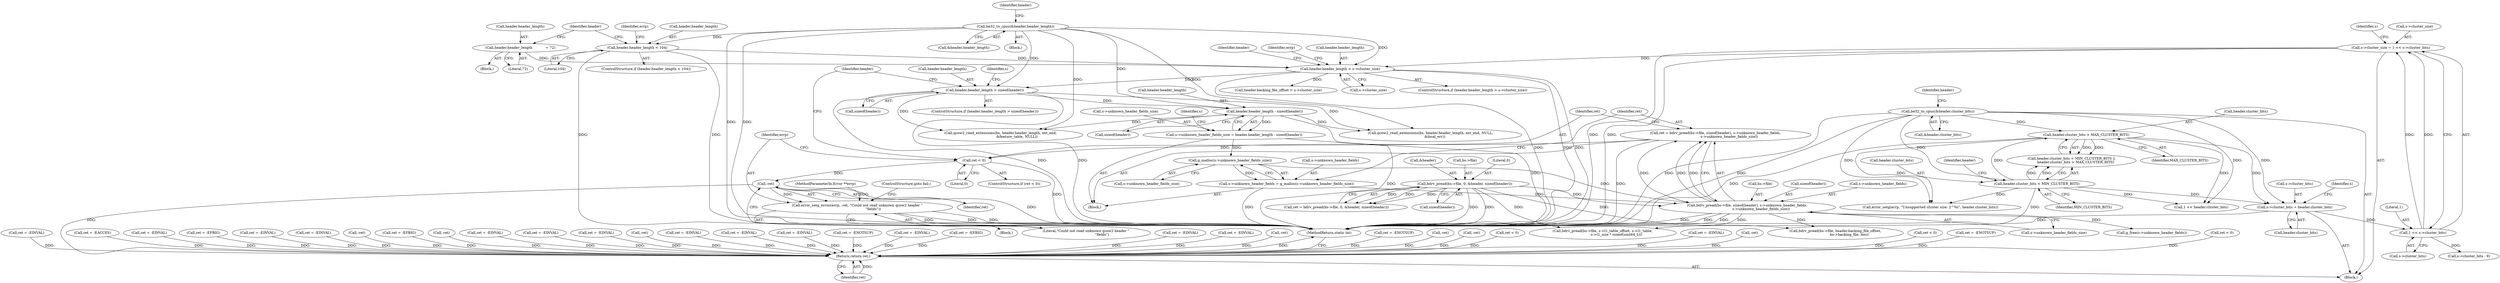 digraph "0_qemu_6a83f8b5bec6f59e56cc49bd49e4c3f8f805d56f_0@API" {
"1000454" [label="(Call,ret = bdrv_pread(bs->file, sizeof(header), s->unknown_header_fields,\n                         s->unknown_header_fields_size))"];
"1000456" [label="(Call,bdrv_pread(bs->file, sizeof(header), s->unknown_header_fields,\n                         s->unknown_header_fields_size))"];
"1000154" [label="(Call,bdrv_pread(bs->file, 0, &header, sizeof(header)))"];
"1000446" [label="(Call,s->unknown_header_fields = g_malloc(s->unknown_header_fields_size))"];
"1000450" [label="(Call,g_malloc(s->unknown_header_fields_size))"];
"1000436" [label="(Call,s->unknown_header_fields_size = header.header_length - sizeof(header))"];
"1000440" [label="(Call,header.header_length - sizeof(header))"];
"1000391" [label="(Call,be32_to_cpus(&header.header_length))"];
"1000429" [label="(Call,header.header_length > sizeof(header))"];
"1000412" [label="(Call,header.header_length > s->cluster_size)"];
"1000364" [label="(Call,header.header_length            = 72)"];
"1000397" [label="(Call,header.header_length < 104)"];
"1000317" [label="(Call,s->cluster_size = 1 << s->cluster_bits)"];
"1000321" [label="(Call,1 << s->cluster_bits)"];
"1000310" [label="(Call,s->cluster_bits = header.cluster_bits)"];
"1000293" [label="(Call,header.cluster_bits > MAX_CLUSTER_BITS)"];
"1000199" [label="(Call,be32_to_cpus(&header.cluster_bits))"];
"1000288" [label="(Call,header.cluster_bits < MIN_CLUSTER_BITS)"];
"1000469" [label="(Call,ret < 0)"];
"1000475" [label="(Call,-ret)"];
"1000473" [label="(Call,error_setg_errno(errp, -ret, \"Could not read unknown qcow2 header \"\n                             \"fields\"))"];
"1001481" [label="(Return,return ret;)"];
"1000423" [label="(Call,ret = -EINVAL)"];
"1000780" [label="(Call,ret = -EINVAL)"];
"1000274" [label="(Call,ret = -ENOTSUP)"];
"1000249" [label="(Call,ret = -EINVAL)"];
"1000478" [label="(ControlStructure,goto fail;)"];
"1000161" [label="(Call,sizeof(header))"];
"1000392" [label="(Call,&header.header_length)"];
"1000816" [label="(Call,ret = -EFBIG)"];
"1000482" [label="(Identifier,header)"];
"1000448" [label="(Identifier,s)"];
"1000199" [label="(Call,be32_to_cpus(&header.cluster_bits))"];
"1001056" [label="(Call,ret = -EINVAL)"];
"1000406" [label="(Call,ret = -EINVAL)"];
"1000297" [label="(Identifier,MAX_CLUSTER_BITS)"];
"1000435" [label="(Block,)"];
"1001185" [label="(Call,-ret)"];
"1000125" [label="(MethodParameterIn,Error **errp)"];
"1000437" [label="(Call,s->unknown_header_fields_size)"];
"1000292" [label="(Identifier,MIN_CLUSTER_BITS)"];
"1000473" [label="(Call,error_setg_errno(errp, -ret, \"Could not read unknown qcow2 header \"\n                             \"fields\"))"];
"1001481" [label="(Return,return ret;)"];
"1000154" [label="(Call,bdrv_pread(bs->file, 0, &header, sizeof(header)))"];
"1000391" [label="(Call,be32_to_cpus(&header.header_length))"];
"1000440" [label="(Call,header.header_length - sizeof(header))"];
"1000396" [label="(ControlStructure,if (header.header_length < 104))"];
"1000398" [label="(Call,header.header_length)"];
"1000471" [label="(Literal,0)"];
"1000469" [label="(Call,ret < 0)"];
"1001483" [label="(MethodReturn,static int)"];
"1000438" [label="(Identifier,s)"];
"1000436" [label="(Call,s->unknown_header_fields_size = header.header_length - sizeof(header))"];
"1000293" [label="(Call,header.cluster_bits > MAX_CLUSTER_BITS)"];
"1000613" [label="(Call,ret = -ENOTSUP)"];
"1000454" [label="(Call,ret = bdrv_pread(bs->file, sizeof(header), s->unknown_header_fields,\n                         s->unknown_header_fields_size))"];
"1000430" [label="(Call,header.header_length)"];
"1000288" [label="(Call,header.cluster_bits < MIN_CLUSTER_BITS)"];
"1000475" [label="(Call,-ret)"];
"1000294" [label="(Call,header.cluster_bits)"];
"1000925" [label="(Call,bdrv_pread(bs->file, s->l1_table_offset, s->l1_table,\n                         s->l1_size * sizeof(uint64_t)))"];
"1000328" [label="(Identifier,s)"];
"1000170" [label="(Call,-ret)"];
"1000456" [label="(Call,bdrv_pread(bs->file, sizeof(header), s->unknown_header_fields,\n                         s->unknown_header_fields_size))"];
"1000299" [label="(Call,error_setg(errp, \"Unsupported cluster size: 2^%i\", header.cluster_bits))"];
"1000364" [label="(Call,header.header_length            = 72)"];
"1000468" [label="(ControlStructure,if (ret < 0))"];
"1000318" [label="(Call,s->cluster_size)"];
"1000412" [label="(Call,header.header_length > s->cluster_size)"];
"1000510" [label="(Call,1 << header.cluster_bits)"];
"1000323" [label="(Call,s->cluster_bits)"];
"1001482" [label="(Identifier,ret)"];
"1001434" [label="(Call,g_free(s->unknown_header_fields))"];
"1000411" [label="(ControlStructure,if (header.header_length > s->cluster_size))"];
"1000399" [label="(Identifier,header)"];
"1000343" [label="(Block,)"];
"1000287" [label="(Call,header.cluster_bits < MIN_CLUSTER_BITS ||\n        header.cluster_bits > MAX_CLUSTER_BITS)"];
"1000126" [label="(Block,)"];
"1000207" [label="(Identifier,header)"];
"1000332" [label="(Call,s->cluster_bits - 9)"];
"1000421" [label="(Identifier,errp)"];
"1000474" [label="(Identifier,errp)"];
"1000451" [label="(Call,s->unknown_header_fields_size)"];
"1000948" [label="(Call,-ret)"];
"1000762" [label="(Call,ret < 0)"];
"1001089" [label="(Call,ret = -EINVAL)"];
"1000401" [label="(Literal,104)"];
"1000470" [label="(Identifier,ret)"];
"1000457" [label="(Call,bs->file)"];
"1000295" [label="(Identifier,header)"];
"1000370" [label="(Block,)"];
"1000158" [label="(Literal,0)"];
"1000311" [label="(Call,s->cluster_bits)"];
"1000413" [label="(Call,header.header_length)"];
"1000317" [label="(Call,s->cluster_size = 1 << s->cluster_bits)"];
"1001043" [label="(Call,qcow2_read_extensions(bs, header.header_length, ext_end, NULL,\n        &local_err))"];
"1001230" [label="(Call,-ret)"];
"1000798" [label="(Call,ret < 0)"];
"1000565" [label="(Call,ret = -ENOTSUP)"];
"1000450" [label="(Call,g_malloc(s->unknown_header_fields_size))"];
"1000480" [label="(Call,header.backing_file_offset > s->cluster_size)"];
"1000200" [label="(Call,&header.cluster_bits)"];
"1000314" [label="(Call,header.cluster_bits)"];
"1000472" [label="(Block,)"];
"1000322" [label="(Literal,1)"];
"1000159" [label="(Call,&header)"];
"1000888" [label="(Call,ret < 0)"];
"1000547" [label="(Call,qcow2_read_extensions(bs, header.header_length, ext_end,\n                              &feature_table, NULL))"];
"1000310" [label="(Call,s->cluster_bits = header.cluster_bits)"];
"1000477" [label="(Literal,\"Could not read unknown qcow2 header \"\n                             \"fields\")"];
"1000429" [label="(Call,header.header_length > sizeof(header))"];
"1000431" [label="(Identifier,header)"];
"1000638" [label="(Call,ret = -EINVAL)"];
"1000446" [label="(Call,s->unknown_header_fields = g_malloc(s->unknown_header_fields_size))"];
"1000460" [label="(Call,sizeof(header))"];
"1000476" [label="(Identifier,ret)"];
"1000592" [label="(Call,ret = -EACCES)"];
"1001096" [label="(Call,bdrv_pread(bs->file, header.backing_file_offset,\n                         bs->backing_file, len))"];
"1000491" [label="(Call,ret = -EINVAL)"];
"1000397" [label="(Call,header.header_length < 104)"];
"1000821" [label="(Call,ret = -EFBIG)"];
"1000433" [label="(Call,sizeof(header))"];
"1000365" [label="(Call,header.header_length)"];
"1001417" [label="(Call,ret = -EINVAL)"];
"1000155" [label="(Call,bs->file)"];
"1000870" [label="(Call,ret = -EINVAL)"];
"1000416" [label="(Call,s->cluster_size)"];
"1000465" [label="(Call,s->unknown_header_fields_size)"];
"1001114" [label="(Call,-ret)"];
"1000848" [label="(Call,ret = -EFBIG)"];
"1000447" [label="(Call,s->unknown_header_fields)"];
"1000444" [label="(Call,sizeof(header))"];
"1001150" [label="(Call,-ret)"];
"1001365" [label="(Call,ret = -EINVAL)"];
"1001254" [label="(Call,ret = -EINVAL)"];
"1000289" [label="(Call,header.cluster_bits)"];
"1000305" [label="(Call,ret = -EINVAL)"];
"1001028" [label="(Call,-ret)"];
"1000404" [label="(Identifier,errp)"];
"1000462" [label="(Call,s->unknown_header_fields)"];
"1000428" [label="(ControlStructure,if (header.header_length > sizeof(header)))"];
"1000414" [label="(Identifier,header)"];
"1000321" [label="(Call,1 << s->cluster_bits)"];
"1000152" [label="(Call,ret = bdrv_pread(bs->file, 0, &header, sizeof(header)))"];
"1000319" [label="(Identifier,s)"];
"1000744" [label="(Call,ret = -EINVAL)"];
"1000441" [label="(Call,header.header_length)"];
"1000368" [label="(Literal,72)"];
"1000455" [label="(Identifier,ret)"];
"1000454" -> "1000435"  [label="AST: "];
"1000454" -> "1000456"  [label="CFG: "];
"1000455" -> "1000454"  [label="AST: "];
"1000456" -> "1000454"  [label="AST: "];
"1000470" -> "1000454"  [label="CFG: "];
"1000454" -> "1001483"  [label="DDG: "];
"1000456" -> "1000454"  [label="DDG: "];
"1000456" -> "1000454"  [label="DDG: "];
"1000456" -> "1000454"  [label="DDG: "];
"1000454" -> "1000469"  [label="DDG: "];
"1000456" -> "1000465"  [label="CFG: "];
"1000457" -> "1000456"  [label="AST: "];
"1000460" -> "1000456"  [label="AST: "];
"1000462" -> "1000456"  [label="AST: "];
"1000465" -> "1000456"  [label="AST: "];
"1000456" -> "1001483"  [label="DDG: "];
"1000456" -> "1001483"  [label="DDG: "];
"1000456" -> "1001483"  [label="DDG: "];
"1000154" -> "1000456"  [label="DDG: "];
"1000446" -> "1000456"  [label="DDG: "];
"1000450" -> "1000456"  [label="DDG: "];
"1000456" -> "1000925"  [label="DDG: "];
"1000456" -> "1001096"  [label="DDG: "];
"1000456" -> "1001434"  [label="DDG: "];
"1000154" -> "1000152"  [label="AST: "];
"1000154" -> "1000161"  [label="CFG: "];
"1000155" -> "1000154"  [label="AST: "];
"1000158" -> "1000154"  [label="AST: "];
"1000159" -> "1000154"  [label="AST: "];
"1000161" -> "1000154"  [label="AST: "];
"1000152" -> "1000154"  [label="CFG: "];
"1000154" -> "1001483"  [label="DDG: "];
"1000154" -> "1001483"  [label="DDG: "];
"1000154" -> "1000152"  [label="DDG: "];
"1000154" -> "1000152"  [label="DDG: "];
"1000154" -> "1000152"  [label="DDG: "];
"1000154" -> "1000925"  [label="DDG: "];
"1000154" -> "1001096"  [label="DDG: "];
"1000446" -> "1000435"  [label="AST: "];
"1000446" -> "1000450"  [label="CFG: "];
"1000447" -> "1000446"  [label="AST: "];
"1000450" -> "1000446"  [label="AST: "];
"1000455" -> "1000446"  [label="CFG: "];
"1000446" -> "1001483"  [label="DDG: "];
"1000450" -> "1000446"  [label="DDG: "];
"1000450" -> "1000451"  [label="CFG: "];
"1000451" -> "1000450"  [label="AST: "];
"1000436" -> "1000450"  [label="DDG: "];
"1000436" -> "1000435"  [label="AST: "];
"1000436" -> "1000440"  [label="CFG: "];
"1000437" -> "1000436"  [label="AST: "];
"1000440" -> "1000436"  [label="AST: "];
"1000448" -> "1000436"  [label="CFG: "];
"1000436" -> "1001483"  [label="DDG: "];
"1000440" -> "1000436"  [label="DDG: "];
"1000440" -> "1000444"  [label="CFG: "];
"1000441" -> "1000440"  [label="AST: "];
"1000444" -> "1000440"  [label="AST: "];
"1000440" -> "1001483"  [label="DDG: "];
"1000391" -> "1000440"  [label="DDG: "];
"1000429" -> "1000440"  [label="DDG: "];
"1000440" -> "1000547"  [label="DDG: "];
"1000440" -> "1001043"  [label="DDG: "];
"1000391" -> "1000370"  [label="AST: "];
"1000391" -> "1000392"  [label="CFG: "];
"1000392" -> "1000391"  [label="AST: "];
"1000399" -> "1000391"  [label="CFG: "];
"1000391" -> "1001483"  [label="DDG: "];
"1000391" -> "1001483"  [label="DDG: "];
"1000391" -> "1000397"  [label="DDG: "];
"1000391" -> "1000412"  [label="DDG: "];
"1000391" -> "1000429"  [label="DDG: "];
"1000391" -> "1000547"  [label="DDG: "];
"1000391" -> "1001043"  [label="DDG: "];
"1000429" -> "1000428"  [label="AST: "];
"1000429" -> "1000433"  [label="CFG: "];
"1000430" -> "1000429"  [label="AST: "];
"1000433" -> "1000429"  [label="AST: "];
"1000438" -> "1000429"  [label="CFG: "];
"1000482" -> "1000429"  [label="CFG: "];
"1000429" -> "1001483"  [label="DDG: "];
"1000429" -> "1001483"  [label="DDG: "];
"1000412" -> "1000429"  [label="DDG: "];
"1000429" -> "1000547"  [label="DDG: "];
"1000429" -> "1001043"  [label="DDG: "];
"1000412" -> "1000411"  [label="AST: "];
"1000412" -> "1000416"  [label="CFG: "];
"1000413" -> "1000412"  [label="AST: "];
"1000416" -> "1000412"  [label="AST: "];
"1000421" -> "1000412"  [label="CFG: "];
"1000431" -> "1000412"  [label="CFG: "];
"1000412" -> "1001483"  [label="DDG: "];
"1000412" -> "1001483"  [label="DDG: "];
"1000412" -> "1001483"  [label="DDG: "];
"1000364" -> "1000412"  [label="DDG: "];
"1000397" -> "1000412"  [label="DDG: "];
"1000317" -> "1000412"  [label="DDG: "];
"1000412" -> "1000480"  [label="DDG: "];
"1000364" -> "1000343"  [label="AST: "];
"1000364" -> "1000368"  [label="CFG: "];
"1000365" -> "1000364"  [label="AST: "];
"1000368" -> "1000364"  [label="AST: "];
"1000414" -> "1000364"  [label="CFG: "];
"1000397" -> "1000396"  [label="AST: "];
"1000397" -> "1000401"  [label="CFG: "];
"1000398" -> "1000397"  [label="AST: "];
"1000401" -> "1000397"  [label="AST: "];
"1000404" -> "1000397"  [label="CFG: "];
"1000414" -> "1000397"  [label="CFG: "];
"1000397" -> "1001483"  [label="DDG: "];
"1000397" -> "1001483"  [label="DDG: "];
"1000317" -> "1000126"  [label="AST: "];
"1000317" -> "1000321"  [label="CFG: "];
"1000318" -> "1000317"  [label="AST: "];
"1000321" -> "1000317"  [label="AST: "];
"1000328" -> "1000317"  [label="CFG: "];
"1000317" -> "1001483"  [label="DDG: "];
"1000317" -> "1001483"  [label="DDG: "];
"1000321" -> "1000317"  [label="DDG: "];
"1000321" -> "1000317"  [label="DDG: "];
"1000321" -> "1000323"  [label="CFG: "];
"1000322" -> "1000321"  [label="AST: "];
"1000323" -> "1000321"  [label="AST: "];
"1000310" -> "1000321"  [label="DDG: "];
"1000321" -> "1000332"  [label="DDG: "];
"1000310" -> "1000126"  [label="AST: "];
"1000310" -> "1000314"  [label="CFG: "];
"1000311" -> "1000310"  [label="AST: "];
"1000314" -> "1000310"  [label="AST: "];
"1000319" -> "1000310"  [label="CFG: "];
"1000310" -> "1001483"  [label="DDG: "];
"1000293" -> "1000310"  [label="DDG: "];
"1000199" -> "1000310"  [label="DDG: "];
"1000288" -> "1000310"  [label="DDG: "];
"1000293" -> "1000287"  [label="AST: "];
"1000293" -> "1000297"  [label="CFG: "];
"1000294" -> "1000293"  [label="AST: "];
"1000297" -> "1000293"  [label="AST: "];
"1000287" -> "1000293"  [label="CFG: "];
"1000293" -> "1001483"  [label="DDG: "];
"1000293" -> "1000287"  [label="DDG: "];
"1000293" -> "1000287"  [label="DDG: "];
"1000199" -> "1000293"  [label="DDG: "];
"1000288" -> "1000293"  [label="DDG: "];
"1000293" -> "1000299"  [label="DDG: "];
"1000293" -> "1000510"  [label="DDG: "];
"1000199" -> "1000126"  [label="AST: "];
"1000199" -> "1000200"  [label="CFG: "];
"1000200" -> "1000199"  [label="AST: "];
"1000207" -> "1000199"  [label="CFG: "];
"1000199" -> "1001483"  [label="DDG: "];
"1000199" -> "1001483"  [label="DDG: "];
"1000199" -> "1000288"  [label="DDG: "];
"1000199" -> "1000299"  [label="DDG: "];
"1000199" -> "1000510"  [label="DDG: "];
"1000288" -> "1000287"  [label="AST: "];
"1000288" -> "1000292"  [label="CFG: "];
"1000289" -> "1000288"  [label="AST: "];
"1000292" -> "1000288"  [label="AST: "];
"1000295" -> "1000288"  [label="CFG: "];
"1000287" -> "1000288"  [label="CFG: "];
"1000288" -> "1001483"  [label="DDG: "];
"1000288" -> "1000287"  [label="DDG: "];
"1000288" -> "1000287"  [label="DDG: "];
"1000288" -> "1000299"  [label="DDG: "];
"1000288" -> "1000510"  [label="DDG: "];
"1000469" -> "1000468"  [label="AST: "];
"1000469" -> "1000471"  [label="CFG: "];
"1000470" -> "1000469"  [label="AST: "];
"1000471" -> "1000469"  [label="AST: "];
"1000474" -> "1000469"  [label="CFG: "];
"1000482" -> "1000469"  [label="CFG: "];
"1000469" -> "1001483"  [label="DDG: "];
"1000469" -> "1000475"  [label="DDG: "];
"1000475" -> "1000473"  [label="AST: "];
"1000475" -> "1000476"  [label="CFG: "];
"1000476" -> "1000475"  [label="AST: "];
"1000477" -> "1000475"  [label="CFG: "];
"1000475" -> "1001483"  [label="DDG: "];
"1000475" -> "1000473"  [label="DDG: "];
"1000475" -> "1001481"  [label="DDG: "];
"1000473" -> "1000472"  [label="AST: "];
"1000473" -> "1000477"  [label="CFG: "];
"1000474" -> "1000473"  [label="AST: "];
"1000477" -> "1000473"  [label="AST: "];
"1000478" -> "1000473"  [label="CFG: "];
"1000473" -> "1001483"  [label="DDG: "];
"1000473" -> "1001483"  [label="DDG: "];
"1000473" -> "1001483"  [label="DDG: "];
"1000125" -> "1000473"  [label="DDG: "];
"1001481" -> "1000126"  [label="AST: "];
"1001481" -> "1001482"  [label="CFG: "];
"1001482" -> "1001481"  [label="AST: "];
"1001483" -> "1001481"  [label="CFG: "];
"1001481" -> "1001483"  [label="DDG: "];
"1001482" -> "1001481"  [label="DDG: "];
"1000613" -> "1001481"  [label="DDG: "];
"1001185" -> "1001481"  [label="DDG: "];
"1000638" -> "1001481"  [label="DDG: "];
"1001056" -> "1001481"  [label="DDG: "];
"1001150" -> "1001481"  [label="DDG: "];
"1000565" -> "1001481"  [label="DDG: "];
"1000406" -> "1001481"  [label="DDG: "];
"1000744" -> "1001481"  [label="DDG: "];
"1000423" -> "1001481"  [label="DDG: "];
"1000762" -> "1001481"  [label="DDG: "];
"1000948" -> "1001481"  [label="DDG: "];
"1001230" -> "1001481"  [label="DDG: "];
"1001365" -> "1001481"  [label="DDG: "];
"1000848" -> "1001481"  [label="DDG: "];
"1000780" -> "1001481"  [label="DDG: "];
"1000274" -> "1001481"  [label="DDG: "];
"1000870" -> "1001481"  [label="DDG: "];
"1001417" -> "1001481"  [label="DDG: "];
"1000816" -> "1001481"  [label="DDG: "];
"1000798" -> "1001481"  [label="DDG: "];
"1001254" -> "1001481"  [label="DDG: "];
"1000305" -> "1001481"  [label="DDG: "];
"1001114" -> "1001481"  [label="DDG: "];
"1001028" -> "1001481"  [label="DDG: "];
"1000170" -> "1001481"  [label="DDG: "];
"1000821" -> "1001481"  [label="DDG: "];
"1000491" -> "1001481"  [label="DDG: "];
"1001089" -> "1001481"  [label="DDG: "];
"1000249" -> "1001481"  [label="DDG: "];
"1000888" -> "1001481"  [label="DDG: "];
"1000592" -> "1001481"  [label="DDG: "];
}

